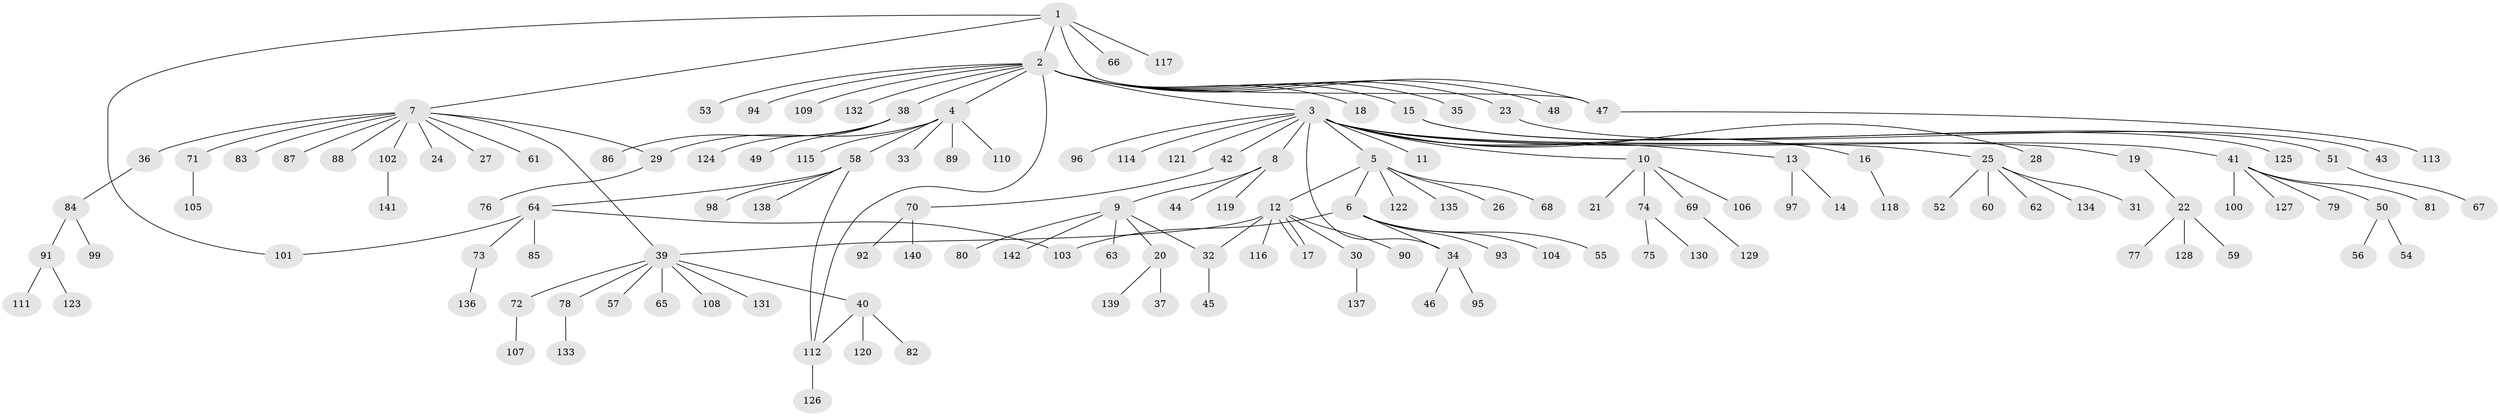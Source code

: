 // Generated by graph-tools (version 1.1) at 2025/49/03/09/25 03:49:55]
// undirected, 142 vertices, 151 edges
graph export_dot {
graph [start="1"]
  node [color=gray90,style=filled];
  1;
  2;
  3;
  4;
  5;
  6;
  7;
  8;
  9;
  10;
  11;
  12;
  13;
  14;
  15;
  16;
  17;
  18;
  19;
  20;
  21;
  22;
  23;
  24;
  25;
  26;
  27;
  28;
  29;
  30;
  31;
  32;
  33;
  34;
  35;
  36;
  37;
  38;
  39;
  40;
  41;
  42;
  43;
  44;
  45;
  46;
  47;
  48;
  49;
  50;
  51;
  52;
  53;
  54;
  55;
  56;
  57;
  58;
  59;
  60;
  61;
  62;
  63;
  64;
  65;
  66;
  67;
  68;
  69;
  70;
  71;
  72;
  73;
  74;
  75;
  76;
  77;
  78;
  79;
  80;
  81;
  82;
  83;
  84;
  85;
  86;
  87;
  88;
  89;
  90;
  91;
  92;
  93;
  94;
  95;
  96;
  97;
  98;
  99;
  100;
  101;
  102;
  103;
  104;
  105;
  106;
  107;
  108;
  109;
  110;
  111;
  112;
  113;
  114;
  115;
  116;
  117;
  118;
  119;
  120;
  121;
  122;
  123;
  124;
  125;
  126;
  127;
  128;
  129;
  130;
  131;
  132;
  133;
  134;
  135;
  136;
  137;
  138;
  139;
  140;
  141;
  142;
  1 -- 2;
  1 -- 7;
  1 -- 47;
  1 -- 66;
  1 -- 101;
  1 -- 117;
  2 -- 3;
  2 -- 4;
  2 -- 15;
  2 -- 18;
  2 -- 23;
  2 -- 35;
  2 -- 38;
  2 -- 47;
  2 -- 48;
  2 -- 53;
  2 -- 94;
  2 -- 109;
  2 -- 112;
  2 -- 132;
  3 -- 5;
  3 -- 8;
  3 -- 10;
  3 -- 11;
  3 -- 13;
  3 -- 16;
  3 -- 19;
  3 -- 25;
  3 -- 28;
  3 -- 34;
  3 -- 41;
  3 -- 42;
  3 -- 96;
  3 -- 114;
  3 -- 121;
  4 -- 29;
  4 -- 33;
  4 -- 58;
  4 -- 89;
  4 -- 110;
  4 -- 115;
  5 -- 6;
  5 -- 12;
  5 -- 26;
  5 -- 68;
  5 -- 122;
  5 -- 135;
  6 -- 34;
  6 -- 55;
  6 -- 93;
  6 -- 103;
  6 -- 104;
  7 -- 24;
  7 -- 27;
  7 -- 29;
  7 -- 36;
  7 -- 39;
  7 -- 61;
  7 -- 71;
  7 -- 83;
  7 -- 87;
  7 -- 88;
  7 -- 102;
  8 -- 9;
  8 -- 44;
  8 -- 119;
  9 -- 20;
  9 -- 32;
  9 -- 63;
  9 -- 80;
  9 -- 142;
  10 -- 21;
  10 -- 69;
  10 -- 74;
  10 -- 106;
  12 -- 17;
  12 -- 17;
  12 -- 30;
  12 -- 32;
  12 -- 39;
  12 -- 90;
  12 -- 116;
  13 -- 14;
  13 -- 97;
  15 -- 51;
  15 -- 125;
  16 -- 118;
  19 -- 22;
  20 -- 37;
  20 -- 139;
  22 -- 59;
  22 -- 77;
  22 -- 128;
  23 -- 43;
  25 -- 31;
  25 -- 52;
  25 -- 60;
  25 -- 62;
  25 -- 134;
  29 -- 76;
  30 -- 137;
  32 -- 45;
  34 -- 46;
  34 -- 95;
  36 -- 84;
  38 -- 49;
  38 -- 86;
  38 -- 124;
  39 -- 40;
  39 -- 57;
  39 -- 65;
  39 -- 72;
  39 -- 78;
  39 -- 108;
  39 -- 131;
  40 -- 82;
  40 -- 112;
  40 -- 120;
  41 -- 50;
  41 -- 79;
  41 -- 81;
  41 -- 100;
  41 -- 127;
  42 -- 70;
  47 -- 113;
  50 -- 54;
  50 -- 56;
  51 -- 67;
  58 -- 64;
  58 -- 98;
  58 -- 112;
  58 -- 138;
  64 -- 73;
  64 -- 85;
  64 -- 101;
  64 -- 103;
  69 -- 129;
  70 -- 92;
  70 -- 140;
  71 -- 105;
  72 -- 107;
  73 -- 136;
  74 -- 75;
  74 -- 130;
  78 -- 133;
  84 -- 91;
  84 -- 99;
  91 -- 111;
  91 -- 123;
  102 -- 141;
  112 -- 126;
}
